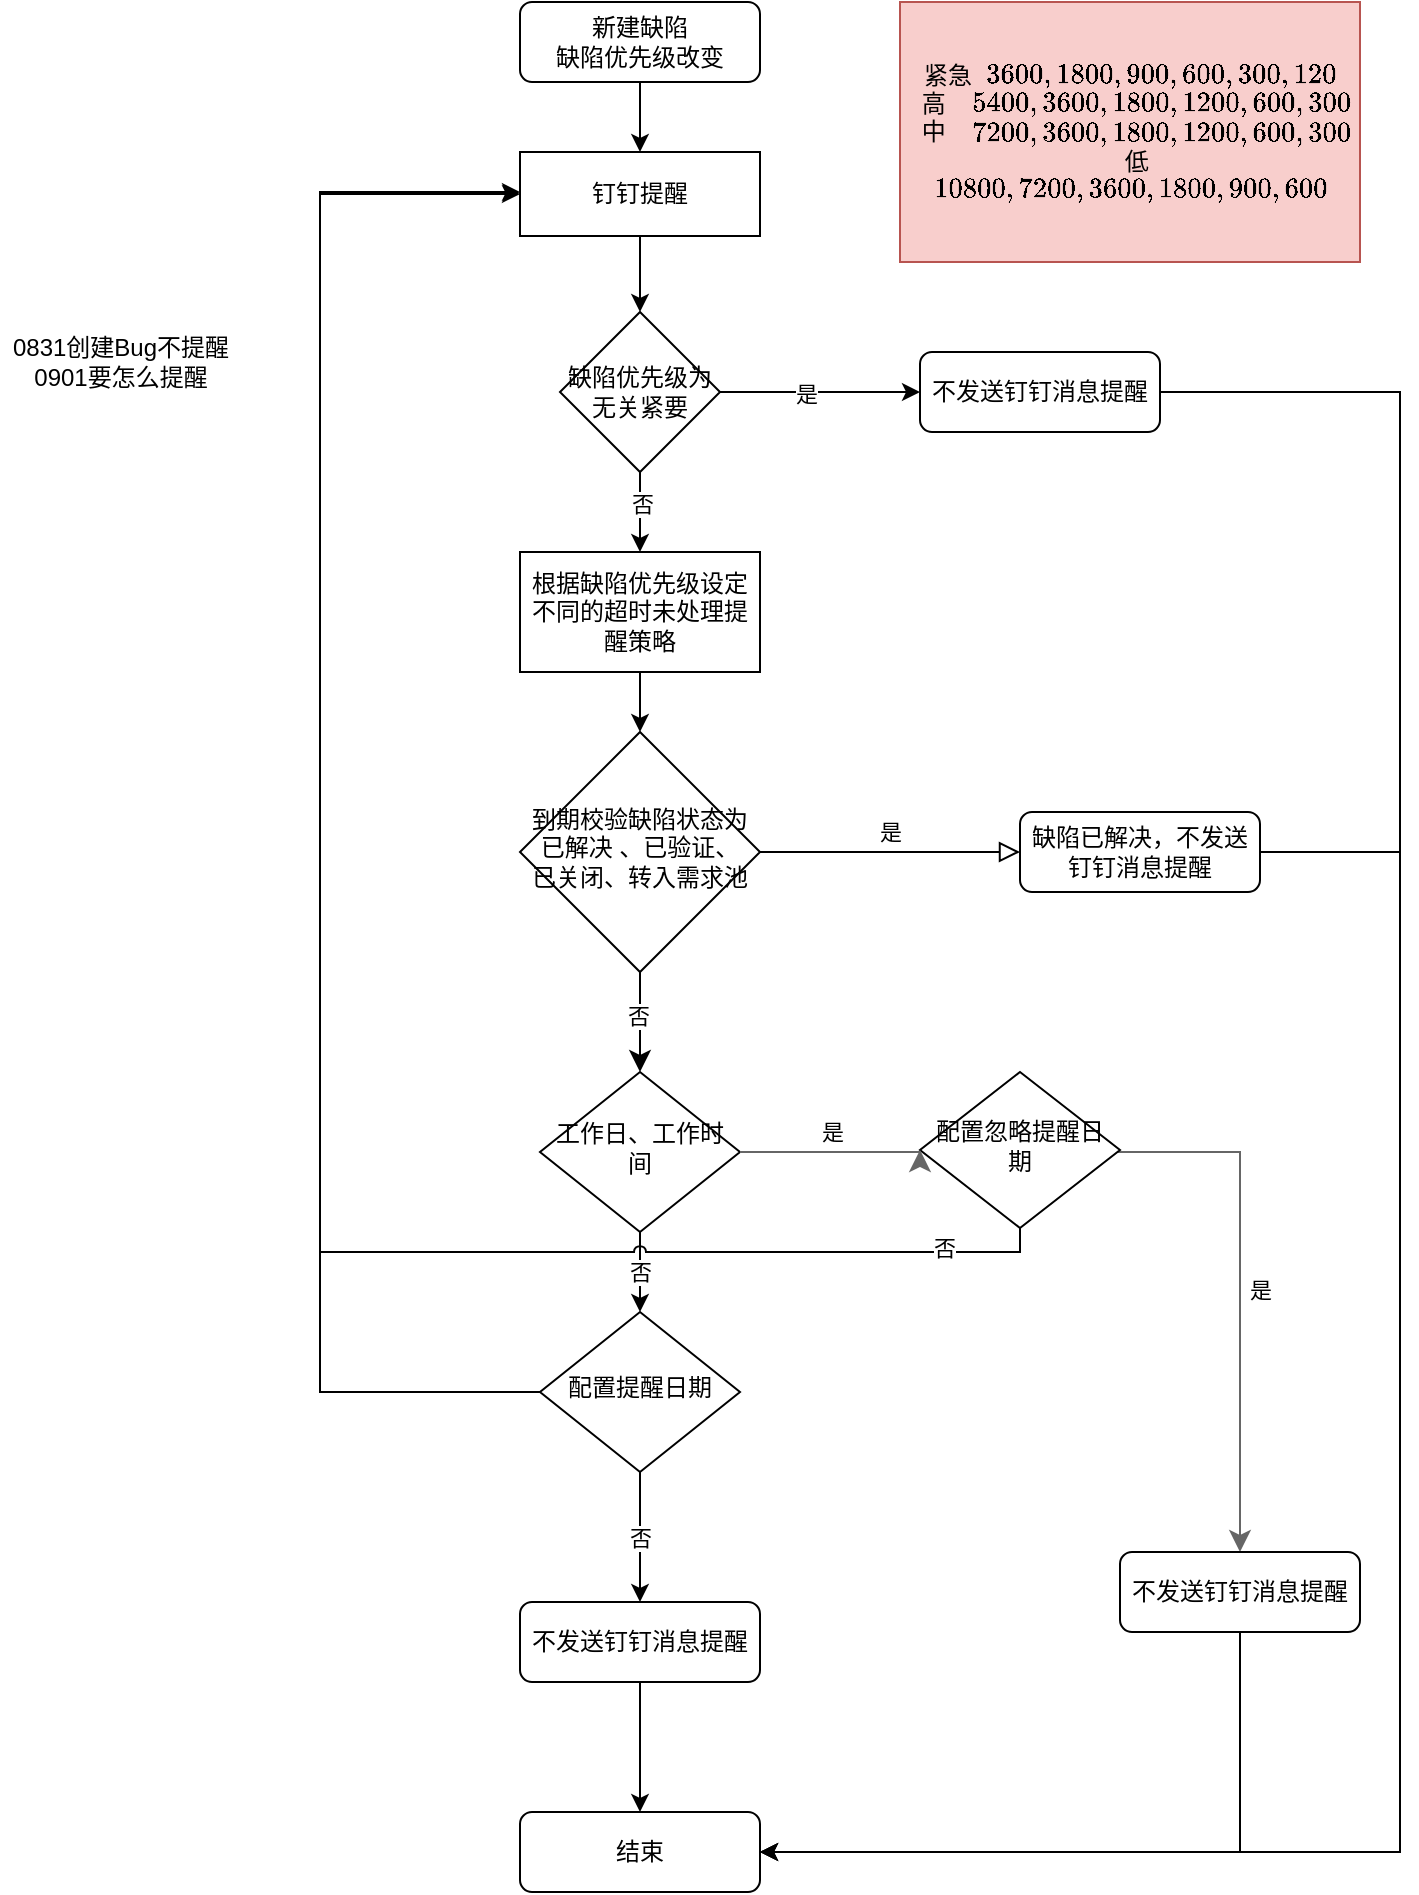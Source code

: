 <mxfile version="15.0.3" type="github">
  <diagram id="C5RBs43oDa-KdzZeNtuy" name="重复提醒">
    <mxGraphModel dx="946" dy="687" grid="1" gridSize="10" guides="1" tooltips="1" connect="1" arrows="1" fold="1" page="1" pageScale="1" pageWidth="827" pageHeight="1169" background="none" math="0" shadow="0">
      <root>
        <mxCell id="WIyWlLk6GJQsqaUBKTNV-0" />
        <mxCell id="WIyWlLk6GJQsqaUBKTNV-1" parent="WIyWlLk6GJQsqaUBKTNV-0" />
        <mxCell id="TnFctFIE0piEq-LJlkDO-70" style="edgeStyle=orthogonalEdgeStyle;rounded=0;jumpStyle=arc;orthogonalLoop=1;jettySize=auto;html=1;exitX=0.5;exitY=1;exitDx=0;exitDy=0;entryX=0.5;entryY=0;entryDx=0;entryDy=0;startArrow=none;startFill=0;endArrow=classic;endFill=1;" edge="1" parent="WIyWlLk6GJQsqaUBKTNV-1" source="WIyWlLk6GJQsqaUBKTNV-3" target="TnFctFIE0piEq-LJlkDO-0">
          <mxGeometry relative="1" as="geometry" />
        </mxCell>
        <mxCell id="WIyWlLk6GJQsqaUBKTNV-3" value="新建缺陷&lt;br&gt;缺陷优先级改变" style="rounded=1;whiteSpace=wrap;html=1;fontSize=12;glass=0;strokeWidth=1;shadow=0;" parent="WIyWlLk6GJQsqaUBKTNV-1" vertex="1">
          <mxGeometry x="260" y="40" width="120" height="40" as="geometry" />
        </mxCell>
        <mxCell id="WIyWlLk6GJQsqaUBKTNV-4" value="" style="rounded=0;html=1;jettySize=auto;orthogonalLoop=1;fontSize=11;endArrow=classic;endFill=1;endSize=8;strokeWidth=1;shadow=0;labelBackgroundColor=none;edgeStyle=orthogonalEdgeStyle;" parent="WIyWlLk6GJQsqaUBKTNV-1" source="WIyWlLk6GJQsqaUBKTNV-6" target="WIyWlLk6GJQsqaUBKTNV-10" edge="1">
          <mxGeometry y="20" relative="1" as="geometry">
            <mxPoint as="offset" />
          </mxGeometry>
        </mxCell>
        <mxCell id="TnFctFIE0piEq-LJlkDO-65" value="否" style="edgeLabel;html=1;align=center;verticalAlign=middle;resizable=0;points=[];" vertex="1" connectable="0" parent="WIyWlLk6GJQsqaUBKTNV-4">
          <mxGeometry x="-0.12" y="-1" relative="1" as="geometry">
            <mxPoint as="offset" />
          </mxGeometry>
        </mxCell>
        <mxCell id="WIyWlLk6GJQsqaUBKTNV-5" value="是" style="edgeStyle=orthogonalEdgeStyle;rounded=0;html=1;jettySize=auto;orthogonalLoop=1;fontSize=11;endArrow=block;endFill=0;endSize=8;strokeWidth=1;shadow=0;labelBackgroundColor=none;" parent="WIyWlLk6GJQsqaUBKTNV-1" source="WIyWlLk6GJQsqaUBKTNV-6" target="WIyWlLk6GJQsqaUBKTNV-7" edge="1">
          <mxGeometry y="10" relative="1" as="geometry">
            <mxPoint as="offset" />
          </mxGeometry>
        </mxCell>
        <mxCell id="WIyWlLk6GJQsqaUBKTNV-6" value="到期校验缺陷状态为已解决 、已验证、已关闭、转入需求池" style="rhombus;whiteSpace=wrap;html=1;shadow=0;fontFamily=Helvetica;fontSize=12;align=center;strokeWidth=1;spacing=6;spacingTop=-4;" parent="WIyWlLk6GJQsqaUBKTNV-1" vertex="1">
          <mxGeometry x="260" y="405" width="120" height="120" as="geometry" />
        </mxCell>
        <mxCell id="TnFctFIE0piEq-LJlkDO-57" style="edgeStyle=orthogonalEdgeStyle;rounded=0;orthogonalLoop=1;jettySize=auto;html=1;startArrow=none;startFill=0;endArrow=classic;endFill=1;" edge="1" parent="WIyWlLk6GJQsqaUBKTNV-1" source="WIyWlLk6GJQsqaUBKTNV-7">
          <mxGeometry relative="1" as="geometry">
            <mxPoint x="380" y="965" as="targetPoint" />
            <Array as="points">
              <mxPoint x="700" y="465" />
              <mxPoint x="700" y="965" />
            </Array>
          </mxGeometry>
        </mxCell>
        <mxCell id="WIyWlLk6GJQsqaUBKTNV-7" value="缺陷已解决，不发送钉钉消息提醒" style="rounded=1;whiteSpace=wrap;html=1;fontSize=12;glass=0;strokeWidth=1;shadow=0;" parent="WIyWlLk6GJQsqaUBKTNV-1" vertex="1">
          <mxGeometry x="510" y="445" width="120" height="40" as="geometry" />
        </mxCell>
        <mxCell id="WIyWlLk6GJQsqaUBKTNV-9" value="是" style="edgeStyle=orthogonalEdgeStyle;rounded=0;html=1;jettySize=auto;orthogonalLoop=1;fontSize=11;endArrow=classic;endFill=1;endSize=8;strokeWidth=1;shadow=0;labelBackgroundColor=none;fillColor=#f5f5f5;strokeColor=#666666;startArrow=none;entryX=0.5;entryY=0;entryDx=0;entryDy=0;" parent="WIyWlLk6GJQsqaUBKTNV-1" source="TnFctFIE0piEq-LJlkDO-4" target="TnFctFIE0piEq-LJlkDO-52" edge="1">
          <mxGeometry y="10" relative="1" as="geometry">
            <mxPoint as="offset" />
            <mxPoint x="440" y="615" as="sourcePoint" />
            <mxPoint x="620" y="825" as="targetPoint" />
            <Array as="points">
              <mxPoint x="620" y="615" />
            </Array>
          </mxGeometry>
        </mxCell>
        <mxCell id="TnFctFIE0piEq-LJlkDO-12" value="" style="edgeStyle=orthogonalEdgeStyle;rounded=0;orthogonalLoop=1;jettySize=auto;html=1;startArrow=none;startFill=0;" edge="1" parent="WIyWlLk6GJQsqaUBKTNV-1" source="WIyWlLk6GJQsqaUBKTNV-10" target="TnFctFIE0piEq-LJlkDO-11">
          <mxGeometry relative="1" as="geometry" />
        </mxCell>
        <mxCell id="TnFctFIE0piEq-LJlkDO-13" value="否" style="edgeLabel;html=1;align=center;verticalAlign=middle;resizable=0;points=[];" vertex="1" connectable="0" parent="TnFctFIE0piEq-LJlkDO-12">
          <mxGeometry x="-0.225" y="-2" relative="1" as="geometry">
            <mxPoint x="2" y="4" as="offset" />
          </mxGeometry>
        </mxCell>
        <mxCell id="WIyWlLk6GJQsqaUBKTNV-10" value="工作日、工作时间" style="rhombus;whiteSpace=wrap;html=1;shadow=0;fontFamily=Helvetica;fontSize=12;align=center;strokeWidth=1;spacing=6;spacingTop=-4;" parent="WIyWlLk6GJQsqaUBKTNV-1" vertex="1">
          <mxGeometry x="270" y="575" width="100" height="80" as="geometry" />
        </mxCell>
        <mxCell id="WIyWlLk6GJQsqaUBKTNV-11" value="结束" style="rounded=1;whiteSpace=wrap;html=1;fontSize=12;glass=0;strokeWidth=1;shadow=0;" parent="WIyWlLk6GJQsqaUBKTNV-1" vertex="1">
          <mxGeometry x="260" y="945" width="120" height="40" as="geometry" />
        </mxCell>
        <mxCell id="TnFctFIE0piEq-LJlkDO-36" value="" style="edgeStyle=orthogonalEdgeStyle;rounded=0;orthogonalLoop=1;jettySize=auto;html=1;startArrow=none;startFill=0;" edge="1" parent="WIyWlLk6GJQsqaUBKTNV-1" source="TnFctFIE0piEq-LJlkDO-0" target="TnFctFIE0piEq-LJlkDO-35">
          <mxGeometry relative="1" as="geometry" />
        </mxCell>
        <mxCell id="TnFctFIE0piEq-LJlkDO-0" value="钉钉提醒" style="rounded=0;whiteSpace=wrap;html=1;" vertex="1" parent="WIyWlLk6GJQsqaUBKTNV-1">
          <mxGeometry x="260" y="115" width="120" height="42" as="geometry" />
        </mxCell>
        <mxCell id="TnFctFIE0piEq-LJlkDO-60" style="edgeStyle=orthogonalEdgeStyle;rounded=0;orthogonalLoop=1;jettySize=auto;html=1;startArrow=none;startFill=0;endArrow=classic;endFill=1;jumpStyle=arc;" edge="1" parent="WIyWlLk6GJQsqaUBKTNV-1" source="TnFctFIE0piEq-LJlkDO-4">
          <mxGeometry relative="1" as="geometry">
            <mxPoint x="260" y="135" as="targetPoint" />
            <Array as="points">
              <mxPoint x="510" y="665" />
              <mxPoint x="160" y="665" />
              <mxPoint x="160" y="135" />
            </Array>
          </mxGeometry>
        </mxCell>
        <mxCell id="TnFctFIE0piEq-LJlkDO-61" value="否" style="edgeLabel;html=1;align=center;verticalAlign=middle;resizable=0;points=[];" vertex="1" connectable="0" parent="TnFctFIE0piEq-LJlkDO-60">
          <mxGeometry x="-0.899" y="-2" relative="1" as="geometry">
            <mxPoint as="offset" />
          </mxGeometry>
        </mxCell>
        <mxCell id="TnFctFIE0piEq-LJlkDO-4" value="配置忽略提醒日期" style="rhombus;whiteSpace=wrap;html=1;shadow=0;fontFamily=Helvetica;fontSize=12;align=center;strokeWidth=1;spacing=6;spacingTop=-4;" vertex="1" parent="WIyWlLk6GJQsqaUBKTNV-1">
          <mxGeometry x="460" y="575" width="100" height="78" as="geometry" />
        </mxCell>
        <mxCell id="TnFctFIE0piEq-LJlkDO-7" value="是" style="edgeStyle=orthogonalEdgeStyle;rounded=0;html=1;jettySize=auto;orthogonalLoop=1;fontSize=11;endArrow=classic;endFill=1;endSize=8;strokeWidth=1;shadow=0;labelBackgroundColor=none;fillColor=#f5f5f5;strokeColor=#666666;startArrow=none;exitX=1;exitY=0.5;exitDx=0;exitDy=0;entryX=0;entryY=0.5;entryDx=0;entryDy=0;" edge="1" parent="WIyWlLk6GJQsqaUBKTNV-1" source="WIyWlLk6GJQsqaUBKTNV-10" target="TnFctFIE0piEq-LJlkDO-4">
          <mxGeometry y="10" relative="1" as="geometry">
            <mxPoint as="offset" />
            <mxPoint x="570" y="625" as="sourcePoint" />
            <mxPoint x="650" y="625" as="targetPoint" />
            <Array as="points">
              <mxPoint x="430" y="615" />
              <mxPoint x="430" y="615" />
            </Array>
          </mxGeometry>
        </mxCell>
        <mxCell id="TnFctFIE0piEq-LJlkDO-25" value="否" style="edgeStyle=orthogonalEdgeStyle;rounded=0;orthogonalLoop=1;jettySize=auto;html=1;startArrow=none;startFill=0;entryX=0.5;entryY=0;entryDx=0;entryDy=0;" edge="1" parent="WIyWlLk6GJQsqaUBKTNV-1" source="TnFctFIE0piEq-LJlkDO-11" target="TnFctFIE0piEq-LJlkDO-53">
          <mxGeometry relative="1" as="geometry">
            <mxPoint x="320" y="815" as="targetPoint" />
          </mxGeometry>
        </mxCell>
        <mxCell id="TnFctFIE0piEq-LJlkDO-59" style="edgeStyle=orthogonalEdgeStyle;rounded=0;orthogonalLoop=1;jettySize=auto;html=1;entryX=0;entryY=0.5;entryDx=0;entryDy=0;startArrow=none;startFill=0;endArrow=classic;endFill=1;" edge="1" parent="WIyWlLk6GJQsqaUBKTNV-1" source="TnFctFIE0piEq-LJlkDO-11" target="TnFctFIE0piEq-LJlkDO-0">
          <mxGeometry relative="1" as="geometry">
            <Array as="points">
              <mxPoint x="160" y="735" />
              <mxPoint x="160" y="136" />
            </Array>
          </mxGeometry>
        </mxCell>
        <mxCell id="TnFctFIE0piEq-LJlkDO-11" value="配置提醒日期" style="rhombus;whiteSpace=wrap;html=1;shadow=0;fontFamily=Helvetica;fontSize=12;align=center;strokeWidth=1;spacing=6;spacingTop=-4;" vertex="1" parent="WIyWlLk6GJQsqaUBKTNV-1">
          <mxGeometry x="270" y="695" width="100" height="80" as="geometry" />
        </mxCell>
        <mxCell id="TnFctFIE0piEq-LJlkDO-31" value="0831创建Bug不提醒&lt;br&gt;0901要怎么提醒" style="text;html=1;align=center;verticalAlign=middle;resizable=0;points=[];autosize=1;strokeColor=none;" vertex="1" parent="WIyWlLk6GJQsqaUBKTNV-1">
          <mxGeometry y="205" width="120" height="30" as="geometry" />
        </mxCell>
        <mxCell id="TnFctFIE0piEq-LJlkDO-32" value="&lt;div&gt;紧急&amp;nbsp; `3600,1800,900,600,300,120`&lt;/div&gt;&lt;div&gt;&amp;nbsp; 高&amp;nbsp; &amp;nbsp; `5400,3600,1800,1200,600,300`&lt;/div&gt;&lt;div&gt;&amp;nbsp; 中&amp;nbsp; &amp;nbsp; `7200,3600,1800,1200,600,300`&lt;/div&gt;&lt;div&gt;&amp;nbsp; &amp;nbsp; &amp;nbsp;低&amp;nbsp; &amp;nbsp; `10800,7200,3600,1800,900,600`&lt;/div&gt;" style="text;html=1;strokeColor=#b85450;fillColor=#f8cecc;align=center;verticalAlign=middle;whiteSpace=wrap;rounded=0;" vertex="1" parent="WIyWlLk6GJQsqaUBKTNV-1">
          <mxGeometry x="450" y="40" width="230" height="130" as="geometry" />
        </mxCell>
        <mxCell id="TnFctFIE0piEq-LJlkDO-45" value="" style="edgeStyle=orthogonalEdgeStyle;rounded=0;orthogonalLoop=1;jettySize=auto;html=1;startArrow=none;startFill=0;" edge="1" parent="WIyWlLk6GJQsqaUBKTNV-1" source="TnFctFIE0piEq-LJlkDO-35" target="TnFctFIE0piEq-LJlkDO-43">
          <mxGeometry relative="1" as="geometry" />
        </mxCell>
        <mxCell id="TnFctFIE0piEq-LJlkDO-64" value="否" style="edgeLabel;html=1;align=center;verticalAlign=middle;resizable=0;points=[];" vertex="1" connectable="0" parent="TnFctFIE0piEq-LJlkDO-45">
          <mxGeometry x="-0.511" y="1" relative="1" as="geometry">
            <mxPoint y="6" as="offset" />
          </mxGeometry>
        </mxCell>
        <mxCell id="TnFctFIE0piEq-LJlkDO-46" value="" style="edgeStyle=orthogonalEdgeStyle;rounded=0;orthogonalLoop=1;jettySize=auto;html=1;startArrow=none;startFill=0;" edge="1" parent="WIyWlLk6GJQsqaUBKTNV-1" source="TnFctFIE0piEq-LJlkDO-35" target="TnFctFIE0piEq-LJlkDO-42">
          <mxGeometry relative="1" as="geometry" />
        </mxCell>
        <mxCell id="TnFctFIE0piEq-LJlkDO-63" value="是" style="edgeLabel;html=1;align=center;verticalAlign=middle;resizable=0;points=[];" vertex="1" connectable="0" parent="TnFctFIE0piEq-LJlkDO-46">
          <mxGeometry x="-0.14" y="-1" relative="1" as="geometry">
            <mxPoint as="offset" />
          </mxGeometry>
        </mxCell>
        <mxCell id="TnFctFIE0piEq-LJlkDO-35" value="缺陷优先级为无关紧要" style="rhombus;whiteSpace=wrap;html=1;rounded=0;" vertex="1" parent="WIyWlLk6GJQsqaUBKTNV-1">
          <mxGeometry x="280" y="195" width="80" height="80" as="geometry" />
        </mxCell>
        <mxCell id="TnFctFIE0piEq-LJlkDO-58" style="edgeStyle=orthogonalEdgeStyle;rounded=0;orthogonalLoop=1;jettySize=auto;html=1;entryX=1;entryY=0.5;entryDx=0;entryDy=0;startArrow=none;startFill=0;endArrow=classic;endFill=1;" edge="1" parent="WIyWlLk6GJQsqaUBKTNV-1" source="TnFctFIE0piEq-LJlkDO-42" target="WIyWlLk6GJQsqaUBKTNV-11">
          <mxGeometry relative="1" as="geometry">
            <Array as="points">
              <mxPoint x="700" y="235" />
              <mxPoint x="700" y="965" />
            </Array>
          </mxGeometry>
        </mxCell>
        <mxCell id="TnFctFIE0piEq-LJlkDO-42" value="不发送钉钉消息提醒" style="rounded=1;whiteSpace=wrap;html=1;fontSize=12;glass=0;strokeWidth=1;shadow=0;" vertex="1" parent="WIyWlLk6GJQsqaUBKTNV-1">
          <mxGeometry x="460" y="215" width="120" height="40" as="geometry" />
        </mxCell>
        <mxCell id="TnFctFIE0piEq-LJlkDO-56" value="" style="edgeStyle=orthogonalEdgeStyle;rounded=0;orthogonalLoop=1;jettySize=auto;html=1;startArrow=none;startFill=0;" edge="1" parent="WIyWlLk6GJQsqaUBKTNV-1" source="TnFctFIE0piEq-LJlkDO-43" target="WIyWlLk6GJQsqaUBKTNV-6">
          <mxGeometry relative="1" as="geometry" />
        </mxCell>
        <mxCell id="TnFctFIE0piEq-LJlkDO-43" value="&lt;span&gt;根据缺陷优先级设定不同的超时未处理提醒策略&lt;/span&gt;" style="whiteSpace=wrap;html=1;" vertex="1" parent="WIyWlLk6GJQsqaUBKTNV-1">
          <mxGeometry x="260" y="315" width="120" height="60" as="geometry" />
        </mxCell>
        <mxCell id="TnFctFIE0piEq-LJlkDO-55" style="edgeStyle=orthogonalEdgeStyle;rounded=0;orthogonalLoop=1;jettySize=auto;html=1;entryX=1;entryY=0.5;entryDx=0;entryDy=0;startArrow=none;startFill=0;" edge="1" parent="WIyWlLk6GJQsqaUBKTNV-1" source="TnFctFIE0piEq-LJlkDO-52" target="WIyWlLk6GJQsqaUBKTNV-11">
          <mxGeometry relative="1" as="geometry">
            <Array as="points">
              <mxPoint x="620" y="965" />
            </Array>
          </mxGeometry>
        </mxCell>
        <mxCell id="TnFctFIE0piEq-LJlkDO-52" value="不发送钉钉消息提醒" style="rounded=1;whiteSpace=wrap;html=1;fontSize=12;glass=0;strokeWidth=1;shadow=0;" vertex="1" parent="WIyWlLk6GJQsqaUBKTNV-1">
          <mxGeometry x="560" y="815" width="120" height="40" as="geometry" />
        </mxCell>
        <mxCell id="TnFctFIE0piEq-LJlkDO-54" value="" style="edgeStyle=orthogonalEdgeStyle;rounded=0;orthogonalLoop=1;jettySize=auto;html=1;startArrow=none;startFill=0;" edge="1" parent="WIyWlLk6GJQsqaUBKTNV-1" source="TnFctFIE0piEq-LJlkDO-53" target="WIyWlLk6GJQsqaUBKTNV-11">
          <mxGeometry relative="1" as="geometry" />
        </mxCell>
        <mxCell id="TnFctFIE0piEq-LJlkDO-53" value="不发送钉钉消息提醒" style="rounded=1;whiteSpace=wrap;html=1;fontSize=12;glass=0;strokeWidth=1;shadow=0;" vertex="1" parent="WIyWlLk6GJQsqaUBKTNV-1">
          <mxGeometry x="260" y="840" width="120" height="40" as="geometry" />
        </mxCell>
      </root>
    </mxGraphModel>
  </diagram>
</mxfile>
